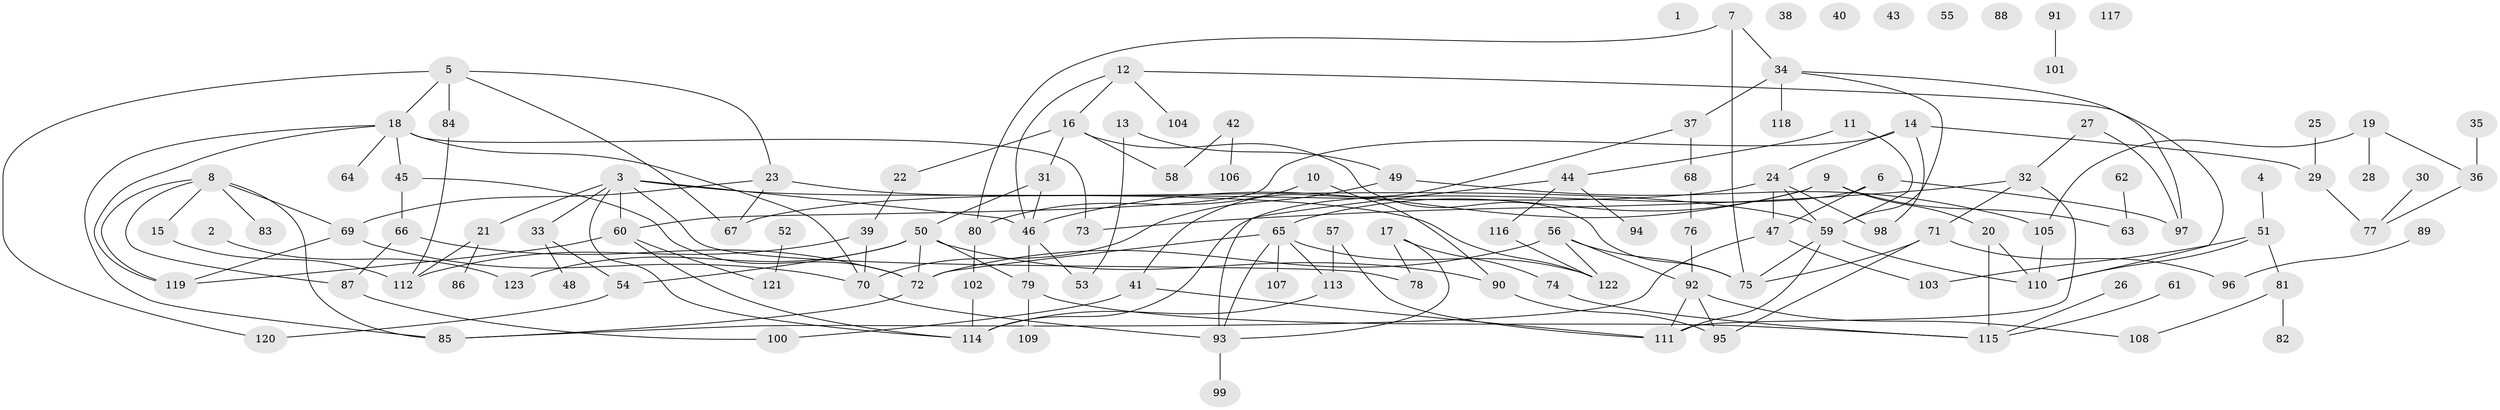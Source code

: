 // coarse degree distribution, {2: 0.2413793103448276, 8: 0.13793103448275862, 9: 0.10344827586206896, 3: 0.13793103448275862, 6: 0.1724137931034483, 4: 0.10344827586206896, 1: 0.10344827586206896}
// Generated by graph-tools (version 1.1) at 2025/35/03/04/25 23:35:54]
// undirected, 123 vertices, 170 edges
graph export_dot {
  node [color=gray90,style=filled];
  1;
  2;
  3;
  4;
  5;
  6;
  7;
  8;
  9;
  10;
  11;
  12;
  13;
  14;
  15;
  16;
  17;
  18;
  19;
  20;
  21;
  22;
  23;
  24;
  25;
  26;
  27;
  28;
  29;
  30;
  31;
  32;
  33;
  34;
  35;
  36;
  37;
  38;
  39;
  40;
  41;
  42;
  43;
  44;
  45;
  46;
  47;
  48;
  49;
  50;
  51;
  52;
  53;
  54;
  55;
  56;
  57;
  58;
  59;
  60;
  61;
  62;
  63;
  64;
  65;
  66;
  67;
  68;
  69;
  70;
  71;
  72;
  73;
  74;
  75;
  76;
  77;
  78;
  79;
  80;
  81;
  82;
  83;
  84;
  85;
  86;
  87;
  88;
  89;
  90;
  91;
  92;
  93;
  94;
  95;
  96;
  97;
  98;
  99;
  100;
  101;
  102;
  103;
  104;
  105;
  106;
  107;
  108;
  109;
  110;
  111;
  112;
  113;
  114;
  115;
  116;
  117;
  118;
  119;
  120;
  121;
  122;
  123;
  2 -- 123;
  3 -- 21;
  3 -- 33;
  3 -- 46;
  3 -- 60;
  3 -- 78;
  3 -- 114;
  3 -- 122;
  4 -- 51;
  5 -- 18;
  5 -- 23;
  5 -- 67;
  5 -- 84;
  5 -- 120;
  6 -- 47;
  6 -- 97;
  6 -- 114;
  7 -- 34;
  7 -- 75;
  7 -- 80;
  8 -- 15;
  8 -- 69;
  8 -- 83;
  8 -- 85;
  8 -- 87;
  8 -- 119;
  9 -- 20;
  9 -- 46;
  9 -- 63;
  9 -- 65;
  10 -- 80;
  10 -- 90;
  11 -- 44;
  11 -- 59;
  12 -- 16;
  12 -- 46;
  12 -- 104;
  12 -- 110;
  13 -- 49;
  13 -- 53;
  14 -- 24;
  14 -- 29;
  14 -- 60;
  14 -- 98;
  15 -- 112;
  16 -- 22;
  16 -- 31;
  16 -- 58;
  16 -- 75;
  17 -- 74;
  17 -- 78;
  17 -- 93;
  18 -- 45;
  18 -- 64;
  18 -- 70;
  18 -- 73;
  18 -- 85;
  18 -- 119;
  19 -- 28;
  19 -- 36;
  19 -- 105;
  20 -- 110;
  20 -- 115;
  21 -- 86;
  21 -- 112;
  22 -- 39;
  23 -- 59;
  23 -- 67;
  23 -- 69;
  24 -- 47;
  24 -- 59;
  24 -- 67;
  24 -- 98;
  25 -- 29;
  26 -- 115;
  27 -- 32;
  27 -- 97;
  29 -- 77;
  30 -- 77;
  31 -- 46;
  31 -- 50;
  32 -- 71;
  32 -- 73;
  32 -- 111;
  33 -- 48;
  33 -- 54;
  34 -- 37;
  34 -- 59;
  34 -- 97;
  34 -- 118;
  35 -- 36;
  36 -- 77;
  37 -- 41;
  37 -- 68;
  39 -- 70;
  39 -- 112;
  41 -- 100;
  41 -- 111;
  42 -- 58;
  42 -- 106;
  44 -- 93;
  44 -- 94;
  44 -- 116;
  45 -- 66;
  45 -- 72;
  46 -- 53;
  46 -- 79;
  47 -- 85;
  47 -- 103;
  49 -- 70;
  49 -- 105;
  50 -- 54;
  50 -- 72;
  50 -- 79;
  50 -- 90;
  50 -- 123;
  51 -- 81;
  51 -- 103;
  51 -- 110;
  52 -- 121;
  54 -- 120;
  56 -- 72;
  56 -- 75;
  56 -- 92;
  56 -- 122;
  57 -- 111;
  57 -- 113;
  59 -- 75;
  59 -- 110;
  59 -- 111;
  60 -- 114;
  60 -- 119;
  60 -- 121;
  61 -- 115;
  62 -- 63;
  65 -- 72;
  65 -- 93;
  65 -- 107;
  65 -- 113;
  65 -- 122;
  66 -- 72;
  66 -- 87;
  68 -- 76;
  69 -- 70;
  69 -- 119;
  70 -- 93;
  71 -- 75;
  71 -- 95;
  71 -- 96;
  72 -- 85;
  74 -- 115;
  76 -- 92;
  79 -- 109;
  79 -- 115;
  80 -- 102;
  81 -- 82;
  81 -- 108;
  84 -- 112;
  87 -- 100;
  89 -- 96;
  90 -- 95;
  91 -- 101;
  92 -- 95;
  92 -- 108;
  92 -- 111;
  93 -- 99;
  102 -- 114;
  105 -- 110;
  113 -- 114;
  116 -- 122;
}
